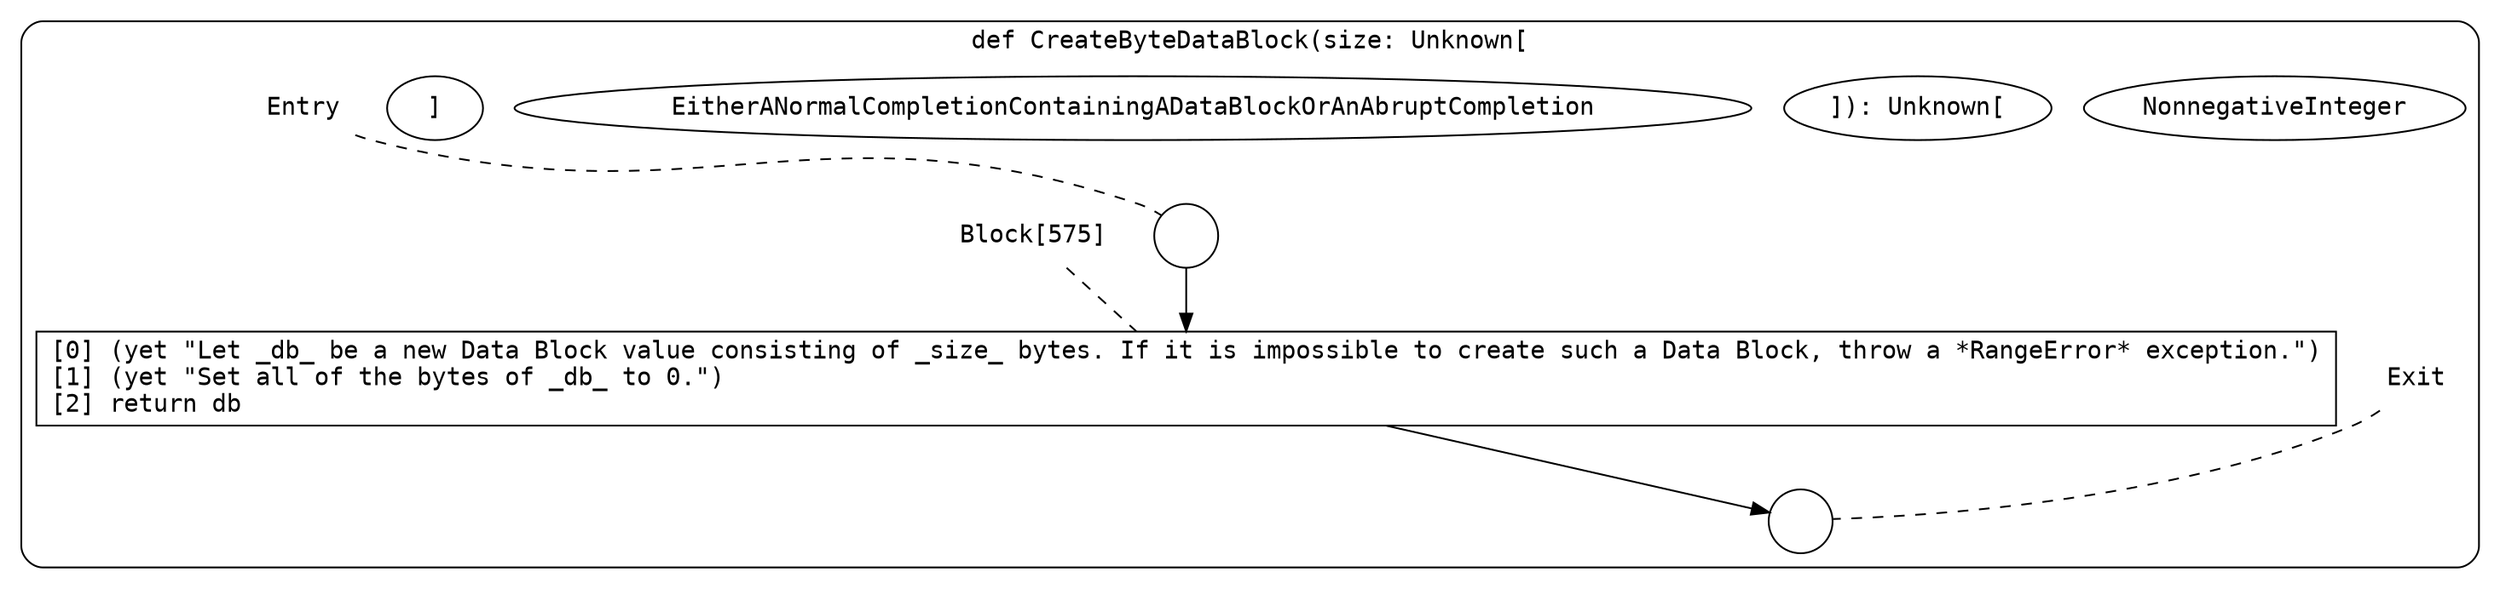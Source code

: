 digraph {
  graph [fontname = "Consolas"]
  node [fontname = "Consolas"]
  edge [fontname = "Consolas"]
  subgraph cluster73 {
    label = "def CreateByteDataBlock(size: Unknown["NonnegativeInteger"]): Unknown["EitherANormalCompletionContainingADataBlockOrAnAbruptCompletion"]"
    style = rounded
    cluster73_entry_name [shape=none, label=<<font color="black">Entry</font>>]
    cluster73_entry_name -> cluster73_entry [arrowhead=none, color="black", style=dashed]
    cluster73_entry [shape=circle label=" " color="black" fillcolor="white" style=filled]
    cluster73_entry -> node575 [color="black"]
    cluster73_exit_name [shape=none, label=<<font color="black">Exit</font>>]
    cluster73_exit_name -> cluster73_exit [arrowhead=none, color="black", style=dashed]
    cluster73_exit [shape=circle label=" " color="black" fillcolor="white" style=filled]
    node575_name [shape=none, label=<<font color="black">Block[575]</font>>]
    node575_name -> node575 [arrowhead=none, color="black", style=dashed]
    node575 [shape=box, label=<<font color="black">[0] (yet &quot;Let _db_ be a new Data Block value consisting of _size_ bytes. If it is impossible to create such a Data Block, throw a *RangeError* exception.&quot;)<BR ALIGN="LEFT"/>[1] (yet &quot;Set all of the bytes of _db_ to 0.&quot;)<BR ALIGN="LEFT"/>[2] return db<BR ALIGN="LEFT"/></font>> color="black" fillcolor="white", style=filled]
    node575 -> cluster73_exit [color="black"]
  }
}